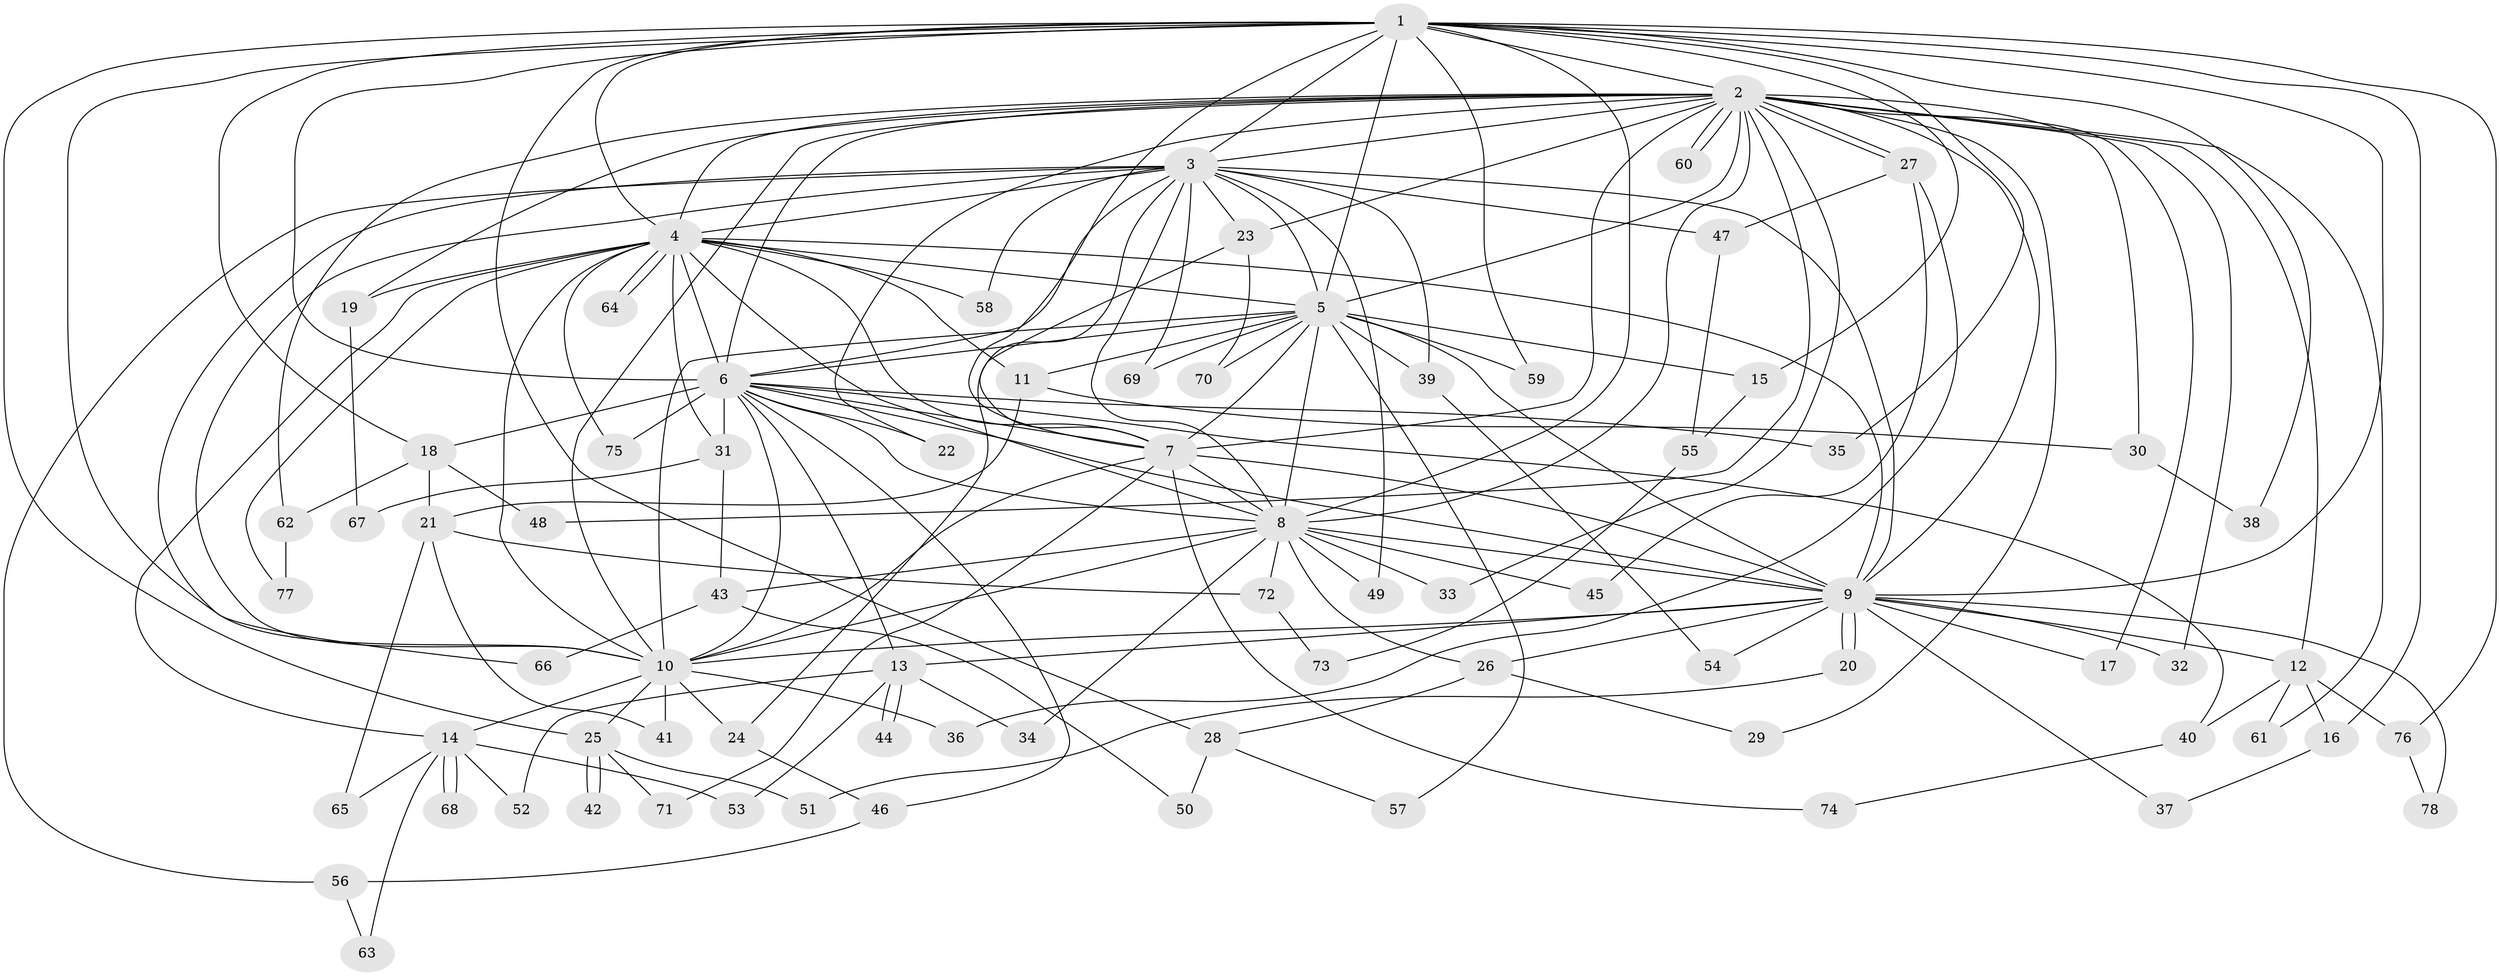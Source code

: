 // Generated by graph-tools (version 1.1) at 2025/25/03/09/25 03:25:49]
// undirected, 78 vertices, 181 edges
graph export_dot {
graph [start="1"]
  node [color=gray90,style=filled];
  1;
  2;
  3;
  4;
  5;
  6;
  7;
  8;
  9;
  10;
  11;
  12;
  13;
  14;
  15;
  16;
  17;
  18;
  19;
  20;
  21;
  22;
  23;
  24;
  25;
  26;
  27;
  28;
  29;
  30;
  31;
  32;
  33;
  34;
  35;
  36;
  37;
  38;
  39;
  40;
  41;
  42;
  43;
  44;
  45;
  46;
  47;
  48;
  49;
  50;
  51;
  52;
  53;
  54;
  55;
  56;
  57;
  58;
  59;
  60;
  61;
  62;
  63;
  64;
  65;
  66;
  67;
  68;
  69;
  70;
  71;
  72;
  73;
  74;
  75;
  76;
  77;
  78;
  1 -- 2;
  1 -- 3;
  1 -- 4;
  1 -- 5;
  1 -- 6;
  1 -- 7;
  1 -- 8;
  1 -- 9;
  1 -- 10;
  1 -- 15;
  1 -- 16;
  1 -- 18;
  1 -- 25;
  1 -- 28;
  1 -- 35;
  1 -- 38;
  1 -- 59;
  1 -- 76;
  2 -- 3;
  2 -- 4;
  2 -- 5;
  2 -- 6;
  2 -- 7;
  2 -- 8;
  2 -- 9;
  2 -- 10;
  2 -- 12;
  2 -- 17;
  2 -- 19;
  2 -- 22;
  2 -- 23;
  2 -- 27;
  2 -- 27;
  2 -- 29;
  2 -- 30;
  2 -- 32;
  2 -- 33;
  2 -- 48;
  2 -- 60;
  2 -- 60;
  2 -- 61;
  2 -- 62;
  3 -- 4;
  3 -- 5;
  3 -- 6;
  3 -- 7;
  3 -- 8;
  3 -- 9;
  3 -- 10;
  3 -- 23;
  3 -- 39;
  3 -- 47;
  3 -- 49;
  3 -- 56;
  3 -- 58;
  3 -- 66;
  3 -- 69;
  4 -- 5;
  4 -- 6;
  4 -- 7;
  4 -- 8;
  4 -- 9;
  4 -- 10;
  4 -- 11;
  4 -- 14;
  4 -- 19;
  4 -- 31;
  4 -- 58;
  4 -- 64;
  4 -- 64;
  4 -- 75;
  4 -- 77;
  5 -- 6;
  5 -- 7;
  5 -- 8;
  5 -- 9;
  5 -- 10;
  5 -- 11;
  5 -- 15;
  5 -- 39;
  5 -- 57;
  5 -- 59;
  5 -- 69;
  5 -- 70;
  6 -- 7;
  6 -- 8;
  6 -- 9;
  6 -- 10;
  6 -- 13;
  6 -- 18;
  6 -- 22;
  6 -- 31;
  6 -- 35;
  6 -- 40;
  6 -- 46;
  6 -- 75;
  7 -- 8;
  7 -- 9;
  7 -- 10;
  7 -- 71;
  7 -- 74;
  8 -- 9;
  8 -- 10;
  8 -- 26;
  8 -- 33;
  8 -- 34;
  8 -- 43;
  8 -- 45;
  8 -- 49;
  8 -- 72;
  9 -- 10;
  9 -- 12;
  9 -- 13;
  9 -- 17;
  9 -- 20;
  9 -- 20;
  9 -- 26;
  9 -- 32;
  9 -- 37;
  9 -- 54;
  9 -- 78;
  10 -- 14;
  10 -- 24;
  10 -- 25;
  10 -- 36;
  10 -- 41;
  11 -- 21;
  11 -- 30;
  12 -- 16;
  12 -- 40;
  12 -- 61;
  12 -- 76;
  13 -- 34;
  13 -- 44;
  13 -- 44;
  13 -- 52;
  13 -- 53;
  14 -- 52;
  14 -- 53;
  14 -- 63;
  14 -- 65;
  14 -- 68;
  14 -- 68;
  15 -- 55;
  16 -- 37;
  18 -- 21;
  18 -- 48;
  18 -- 62;
  19 -- 67;
  20 -- 51;
  21 -- 41;
  21 -- 65;
  21 -- 72;
  23 -- 24;
  23 -- 70;
  24 -- 46;
  25 -- 42;
  25 -- 42;
  25 -- 51;
  25 -- 71;
  26 -- 28;
  26 -- 29;
  27 -- 36;
  27 -- 45;
  27 -- 47;
  28 -- 50;
  28 -- 57;
  30 -- 38;
  31 -- 43;
  31 -- 67;
  39 -- 54;
  40 -- 74;
  43 -- 50;
  43 -- 66;
  46 -- 56;
  47 -- 55;
  55 -- 73;
  56 -- 63;
  62 -- 77;
  72 -- 73;
  76 -- 78;
}
